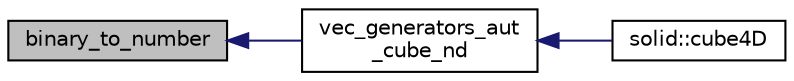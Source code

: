 digraph "binary_to_number"
{
  edge [fontname="Helvetica",fontsize="10",labelfontname="Helvetica",labelfontsize="10"];
  node [fontname="Helvetica",fontsize="10",shape=record];
  rankdir="LR";
  Node357 [label="binary_to_number",height=0.2,width=0.4,color="black", fillcolor="grey75", style="filled", fontcolor="black"];
  Node357 -> Node358 [dir="back",color="midnightblue",fontsize="10",style="solid",fontname="Helvetica"];
  Node358 [label="vec_generators_aut\l_cube_nd",height=0.2,width=0.4,color="black", fillcolor="white", style="filled",URL="$d2/dfb/solid_8_c.html#a6667c4c5a108f8dff507f759073e6f80"];
  Node358 -> Node359 [dir="back",color="midnightblue",fontsize="10",style="solid",fontname="Helvetica"];
  Node359 [label="solid::cube4D",height=0.2,width=0.4,color="black", fillcolor="white", style="filled",URL="$d8/def/classsolid.html#ab6c85f8f130a3f4409ce5fe5340fb852"];
}
